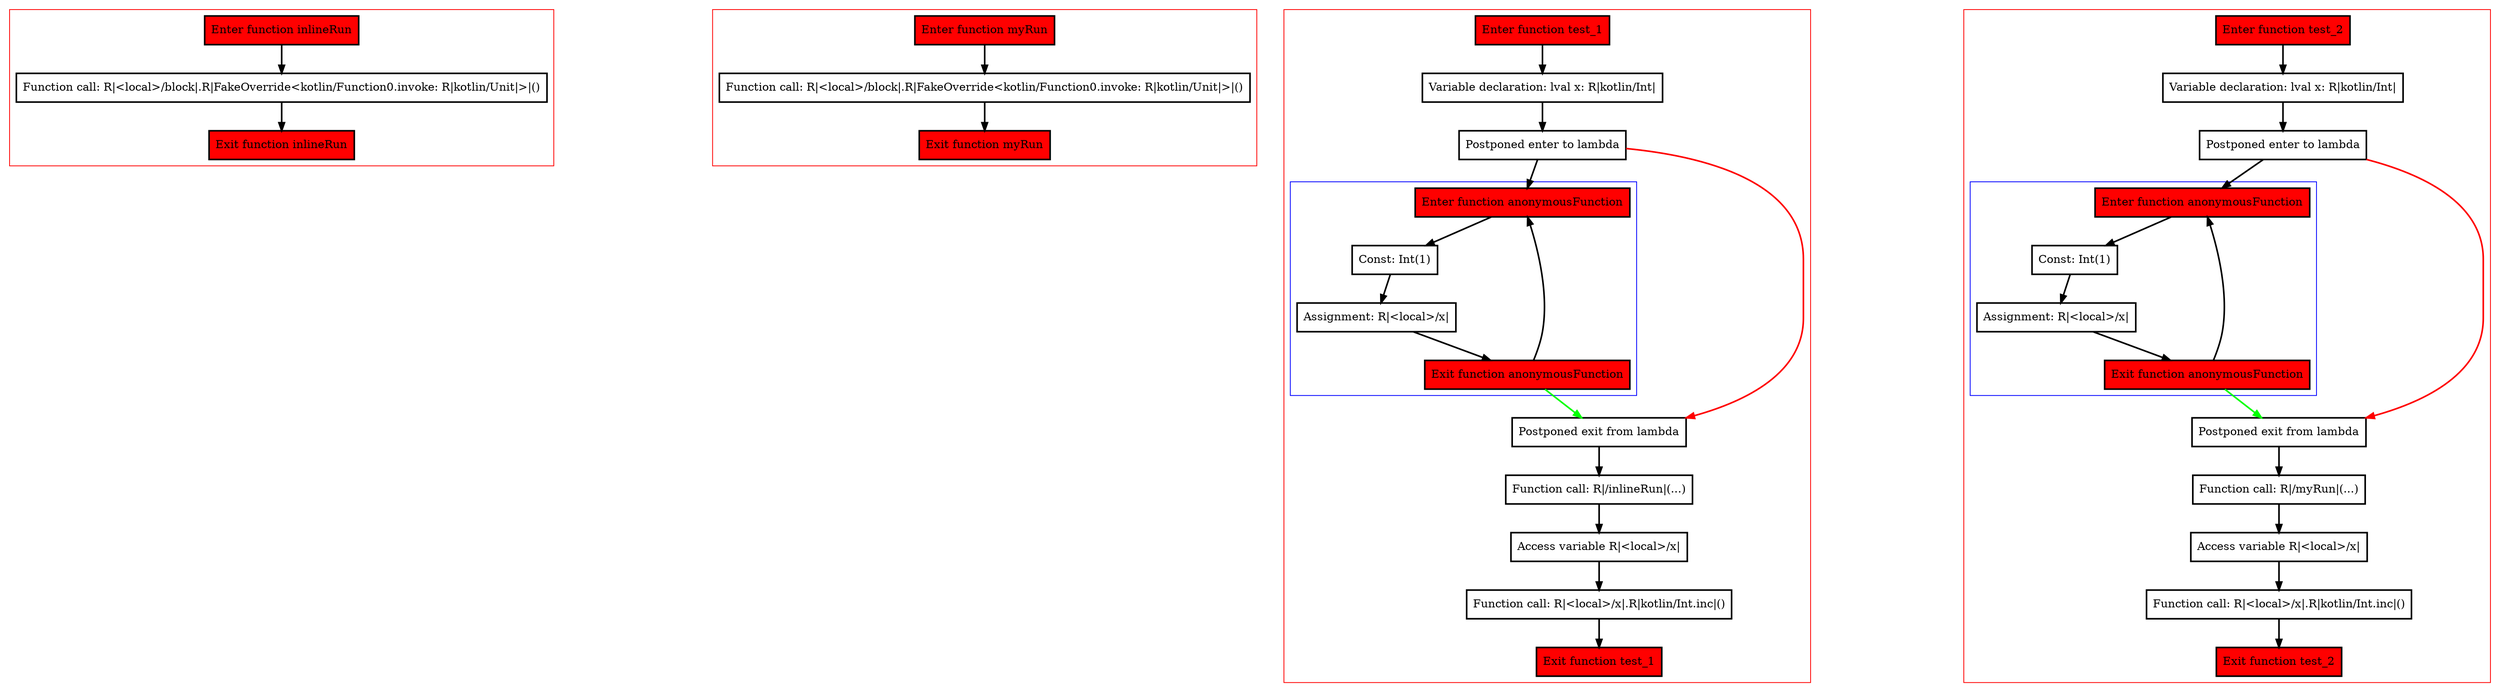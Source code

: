 digraph atLeastOnce_kt {
    graph [nodesep=3]
    node [shape=box penwidth=2]
    edge [penwidth=2]

    subgraph cluster_0 {
        color=red
        0 [label="Enter function inlineRun" style="filled" fillcolor=red];
        2 [label="Function call: R|<local>/block|.R|FakeOverride<kotlin/Function0.invoke: R|kotlin/Unit|>|()"];
        1 [label="Exit function inlineRun" style="filled" fillcolor=red];
    }
    0 -> {2};
    2 -> {1};

    subgraph cluster_1 {
        color=red
        3 [label="Enter function myRun" style="filled" fillcolor=red];
        5 [label="Function call: R|<local>/block|.R|FakeOverride<kotlin/Function0.invoke: R|kotlin/Unit|>|()"];
        4 [label="Exit function myRun" style="filled" fillcolor=red];
    }
    3 -> {5};
    5 -> {4};

    subgraph cluster_2 {
        color=red
        6 [label="Enter function test_1" style="filled" fillcolor=red];
        8 [label="Variable declaration: lval x: R|kotlin/Int|"];
        9 [label="Postponed enter to lambda"];
        subgraph cluster_3 {
            color=blue
            14 [label="Enter function anonymousFunction" style="filled" fillcolor=red];
            16 [label="Const: Int(1)"];
            17 [label="Assignment: R|<local>/x|"];
            15 [label="Exit function anonymousFunction" style="filled" fillcolor=red];
        }
        10 [label="Postponed exit from lambda"];
        11 [label="Function call: R|/inlineRun|(...)"];
        12 [label="Access variable R|<local>/x|"];
        13 [label="Function call: R|<local>/x|.R|kotlin/Int.inc|()"];
        7 [label="Exit function test_1" style="filled" fillcolor=red];
    }
    6 -> {8};
    8 -> {9};
    9 -> {14};
    9 -> {10} [color=red];
    10 -> {11};
    11 -> {12};
    12 -> {13};
    13 -> {7};
    14 -> {16};
    15 -> {14};
    15 -> {10} [color=green];
    16 -> {17};
    17 -> {15};

    subgraph cluster_4 {
        color=red
        18 [label="Enter function test_2" style="filled" fillcolor=red];
        20 [label="Variable declaration: lval x: R|kotlin/Int|"];
        21 [label="Postponed enter to lambda"];
        subgraph cluster_5 {
            color=blue
            26 [label="Enter function anonymousFunction" style="filled" fillcolor=red];
            28 [label="Const: Int(1)"];
            29 [label="Assignment: R|<local>/x|"];
            27 [label="Exit function anonymousFunction" style="filled" fillcolor=red];
        }
        22 [label="Postponed exit from lambda"];
        23 [label="Function call: R|/myRun|(...)"];
        24 [label="Access variable R|<local>/x|"];
        25 [label="Function call: R|<local>/x|.R|kotlin/Int.inc|()"];
        19 [label="Exit function test_2" style="filled" fillcolor=red];
    }
    18 -> {20};
    20 -> {21};
    21 -> {26};
    21 -> {22} [color=red];
    22 -> {23};
    23 -> {24};
    24 -> {25};
    25 -> {19};
    26 -> {28};
    27 -> {26};
    27 -> {22} [color=green];
    28 -> {29};
    29 -> {27};

}
